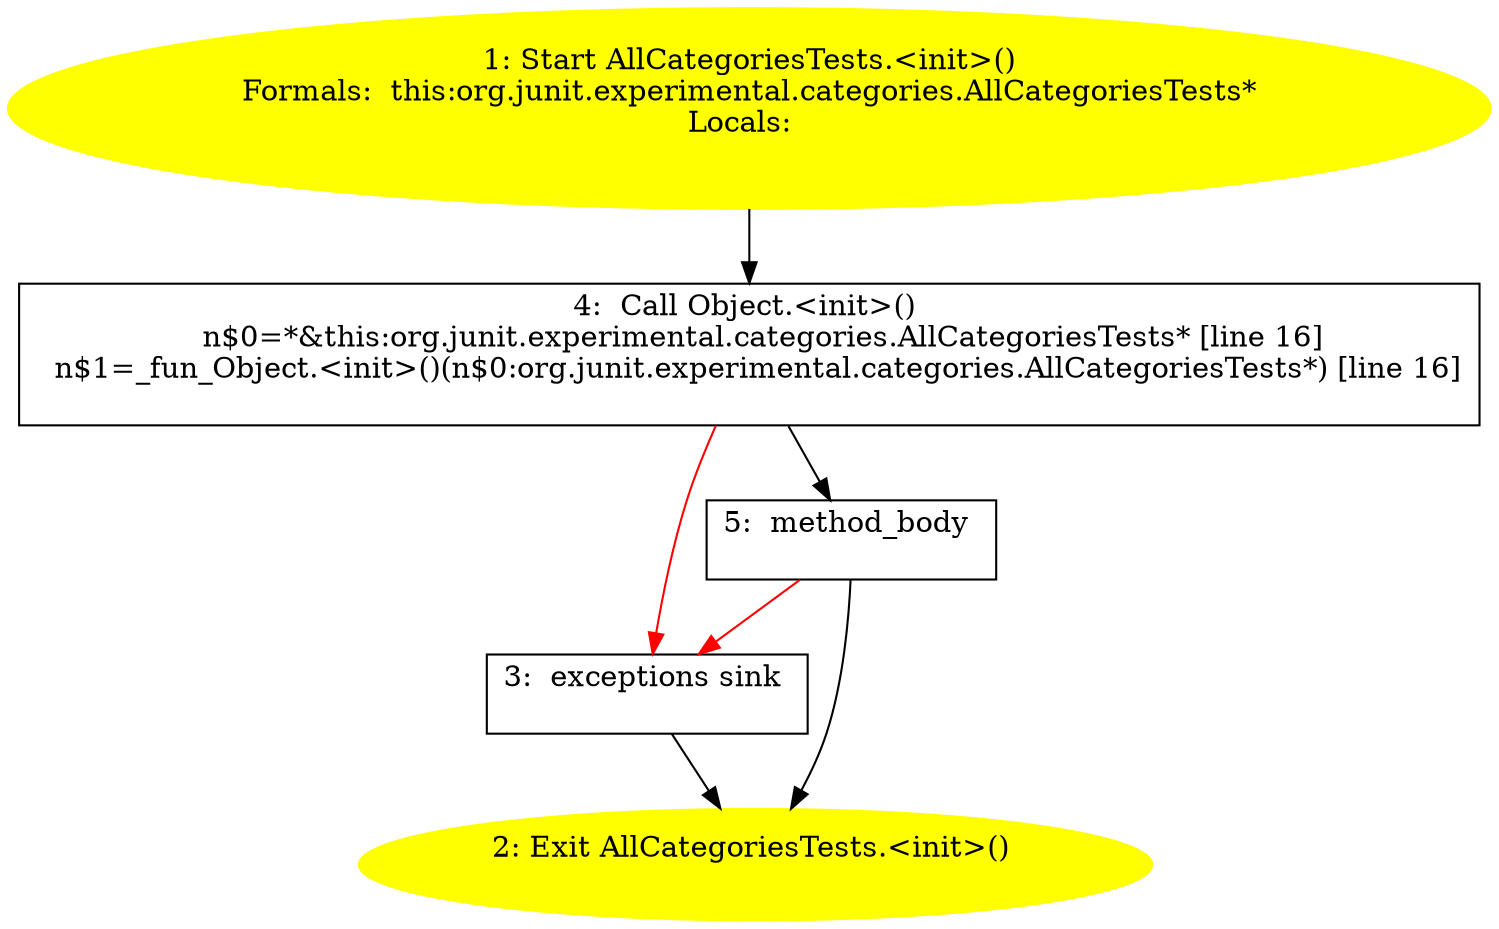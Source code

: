 /* @generated */
digraph cfg {
"org.junit.experimental.categories.AllCategoriesTests.<init>().ca47b7c9ea19fe1e23c5eba406127223_1" [label="1: Start AllCategoriesTests.<init>()\nFormals:  this:org.junit.experimental.categories.AllCategoriesTests*\nLocals:  \n  " color=yellow style=filled]
	

	 "org.junit.experimental.categories.AllCategoriesTests.<init>().ca47b7c9ea19fe1e23c5eba406127223_1" -> "org.junit.experimental.categories.AllCategoriesTests.<init>().ca47b7c9ea19fe1e23c5eba406127223_4" ;
"org.junit.experimental.categories.AllCategoriesTests.<init>().ca47b7c9ea19fe1e23c5eba406127223_2" [label="2: Exit AllCategoriesTests.<init>() \n  " color=yellow style=filled]
	

"org.junit.experimental.categories.AllCategoriesTests.<init>().ca47b7c9ea19fe1e23c5eba406127223_3" [label="3:  exceptions sink \n  " shape="box"]
	

	 "org.junit.experimental.categories.AllCategoriesTests.<init>().ca47b7c9ea19fe1e23c5eba406127223_3" -> "org.junit.experimental.categories.AllCategoriesTests.<init>().ca47b7c9ea19fe1e23c5eba406127223_2" ;
"org.junit.experimental.categories.AllCategoriesTests.<init>().ca47b7c9ea19fe1e23c5eba406127223_4" [label="4:  Call Object.<init>() \n   n$0=*&this:org.junit.experimental.categories.AllCategoriesTests* [line 16]\n  n$1=_fun_Object.<init>()(n$0:org.junit.experimental.categories.AllCategoriesTests*) [line 16]\n " shape="box"]
	

	 "org.junit.experimental.categories.AllCategoriesTests.<init>().ca47b7c9ea19fe1e23c5eba406127223_4" -> "org.junit.experimental.categories.AllCategoriesTests.<init>().ca47b7c9ea19fe1e23c5eba406127223_5" ;
	 "org.junit.experimental.categories.AllCategoriesTests.<init>().ca47b7c9ea19fe1e23c5eba406127223_4" -> "org.junit.experimental.categories.AllCategoriesTests.<init>().ca47b7c9ea19fe1e23c5eba406127223_3" [color="red" ];
"org.junit.experimental.categories.AllCategoriesTests.<init>().ca47b7c9ea19fe1e23c5eba406127223_5" [label="5:  method_body \n  " shape="box"]
	

	 "org.junit.experimental.categories.AllCategoriesTests.<init>().ca47b7c9ea19fe1e23c5eba406127223_5" -> "org.junit.experimental.categories.AllCategoriesTests.<init>().ca47b7c9ea19fe1e23c5eba406127223_2" ;
	 "org.junit.experimental.categories.AllCategoriesTests.<init>().ca47b7c9ea19fe1e23c5eba406127223_5" -> "org.junit.experimental.categories.AllCategoriesTests.<init>().ca47b7c9ea19fe1e23c5eba406127223_3" [color="red" ];
}

